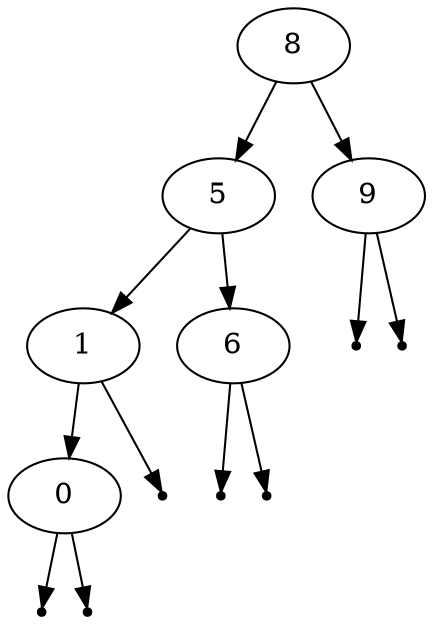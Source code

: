 digraph TREE {
  node [fontdata="Arial"];
  8 -> 5;
  5 -> 1;
  1 -> 0;
  null35 [shape=point];
  0 -> null35;
  null36 [shape=point];
  0 -> null36;
  null37 [shape=point];
  1 -> null37;
  5 -> 6;
  null38 [shape=point];
  6 -> null38;
  null39 [shape=point];
  6 -> null39;
  8 -> 9;
  null40 [shape=point];
  9 -> null40;
  null41 [shape=point];
  9 -> null41;
}
